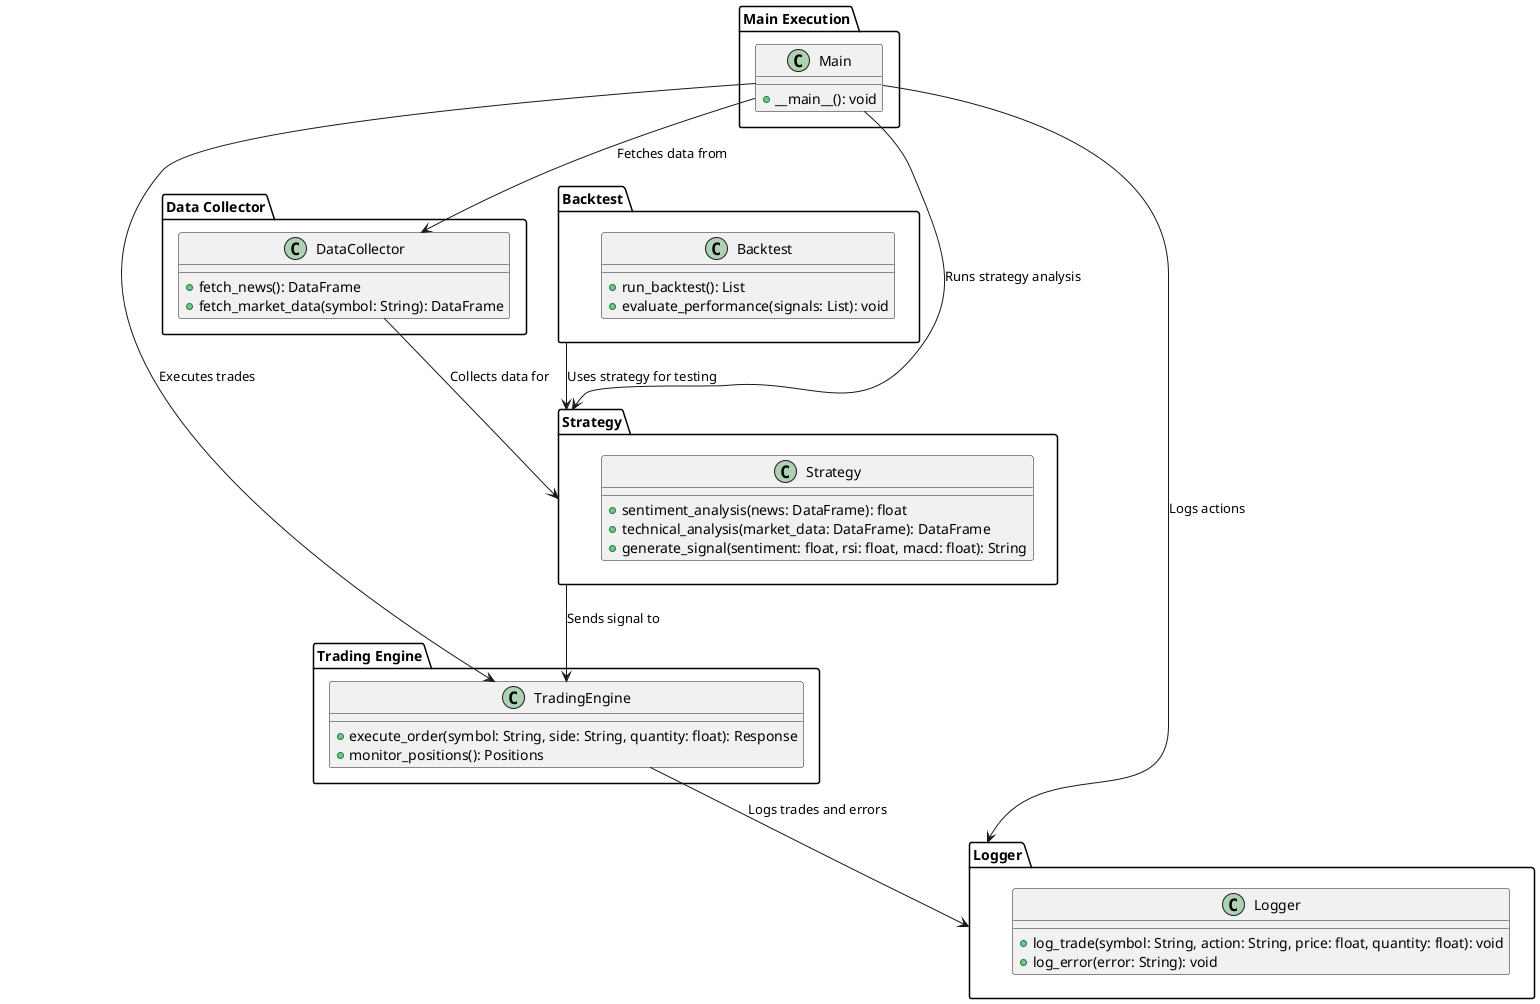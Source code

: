 @startuml

package "Data Collector" {
    class DataCollector {
        + fetch_news(): DataFrame
        + fetch_market_data(symbol: String): DataFrame
    }
}

package "Strategy" {
    class Strategy {
        + sentiment_analysis(news: DataFrame): float
        + technical_analysis(market_data: DataFrame): DataFrame
        + generate_signal(sentiment: float, rsi: float, macd: float): String
    }
}

package "Trading Engine" {
    class TradingEngine {
        + execute_order(symbol: String, side: String, quantity: float): Response
        + monitor_positions(): Positions
    }
}

package "Backtest" {
    class Backtest {
        + run_backtest(): List
        + evaluate_performance(signals: List): void
    }
}

package "Logger" {
    class Logger {
        + log_trade(symbol: String, action: String, price: float, quantity: float): void
        + log_error(error: String): void
    }
}

package "Main Execution" {
    class Main {
        + __main__(): void
    }
}

DataCollector --> Strategy : Collects data for
Strategy --> TradingEngine : Sends signal to
TradingEngine --> Logger : Logs trades and errors
Backtest --> Strategy : Uses strategy for testing
Main --> DataCollector : Fetches data from
Main --> Strategy : Runs strategy analysis
Main --> TradingEngine : Executes trades
Main --> Logger : Logs actions

@enduml